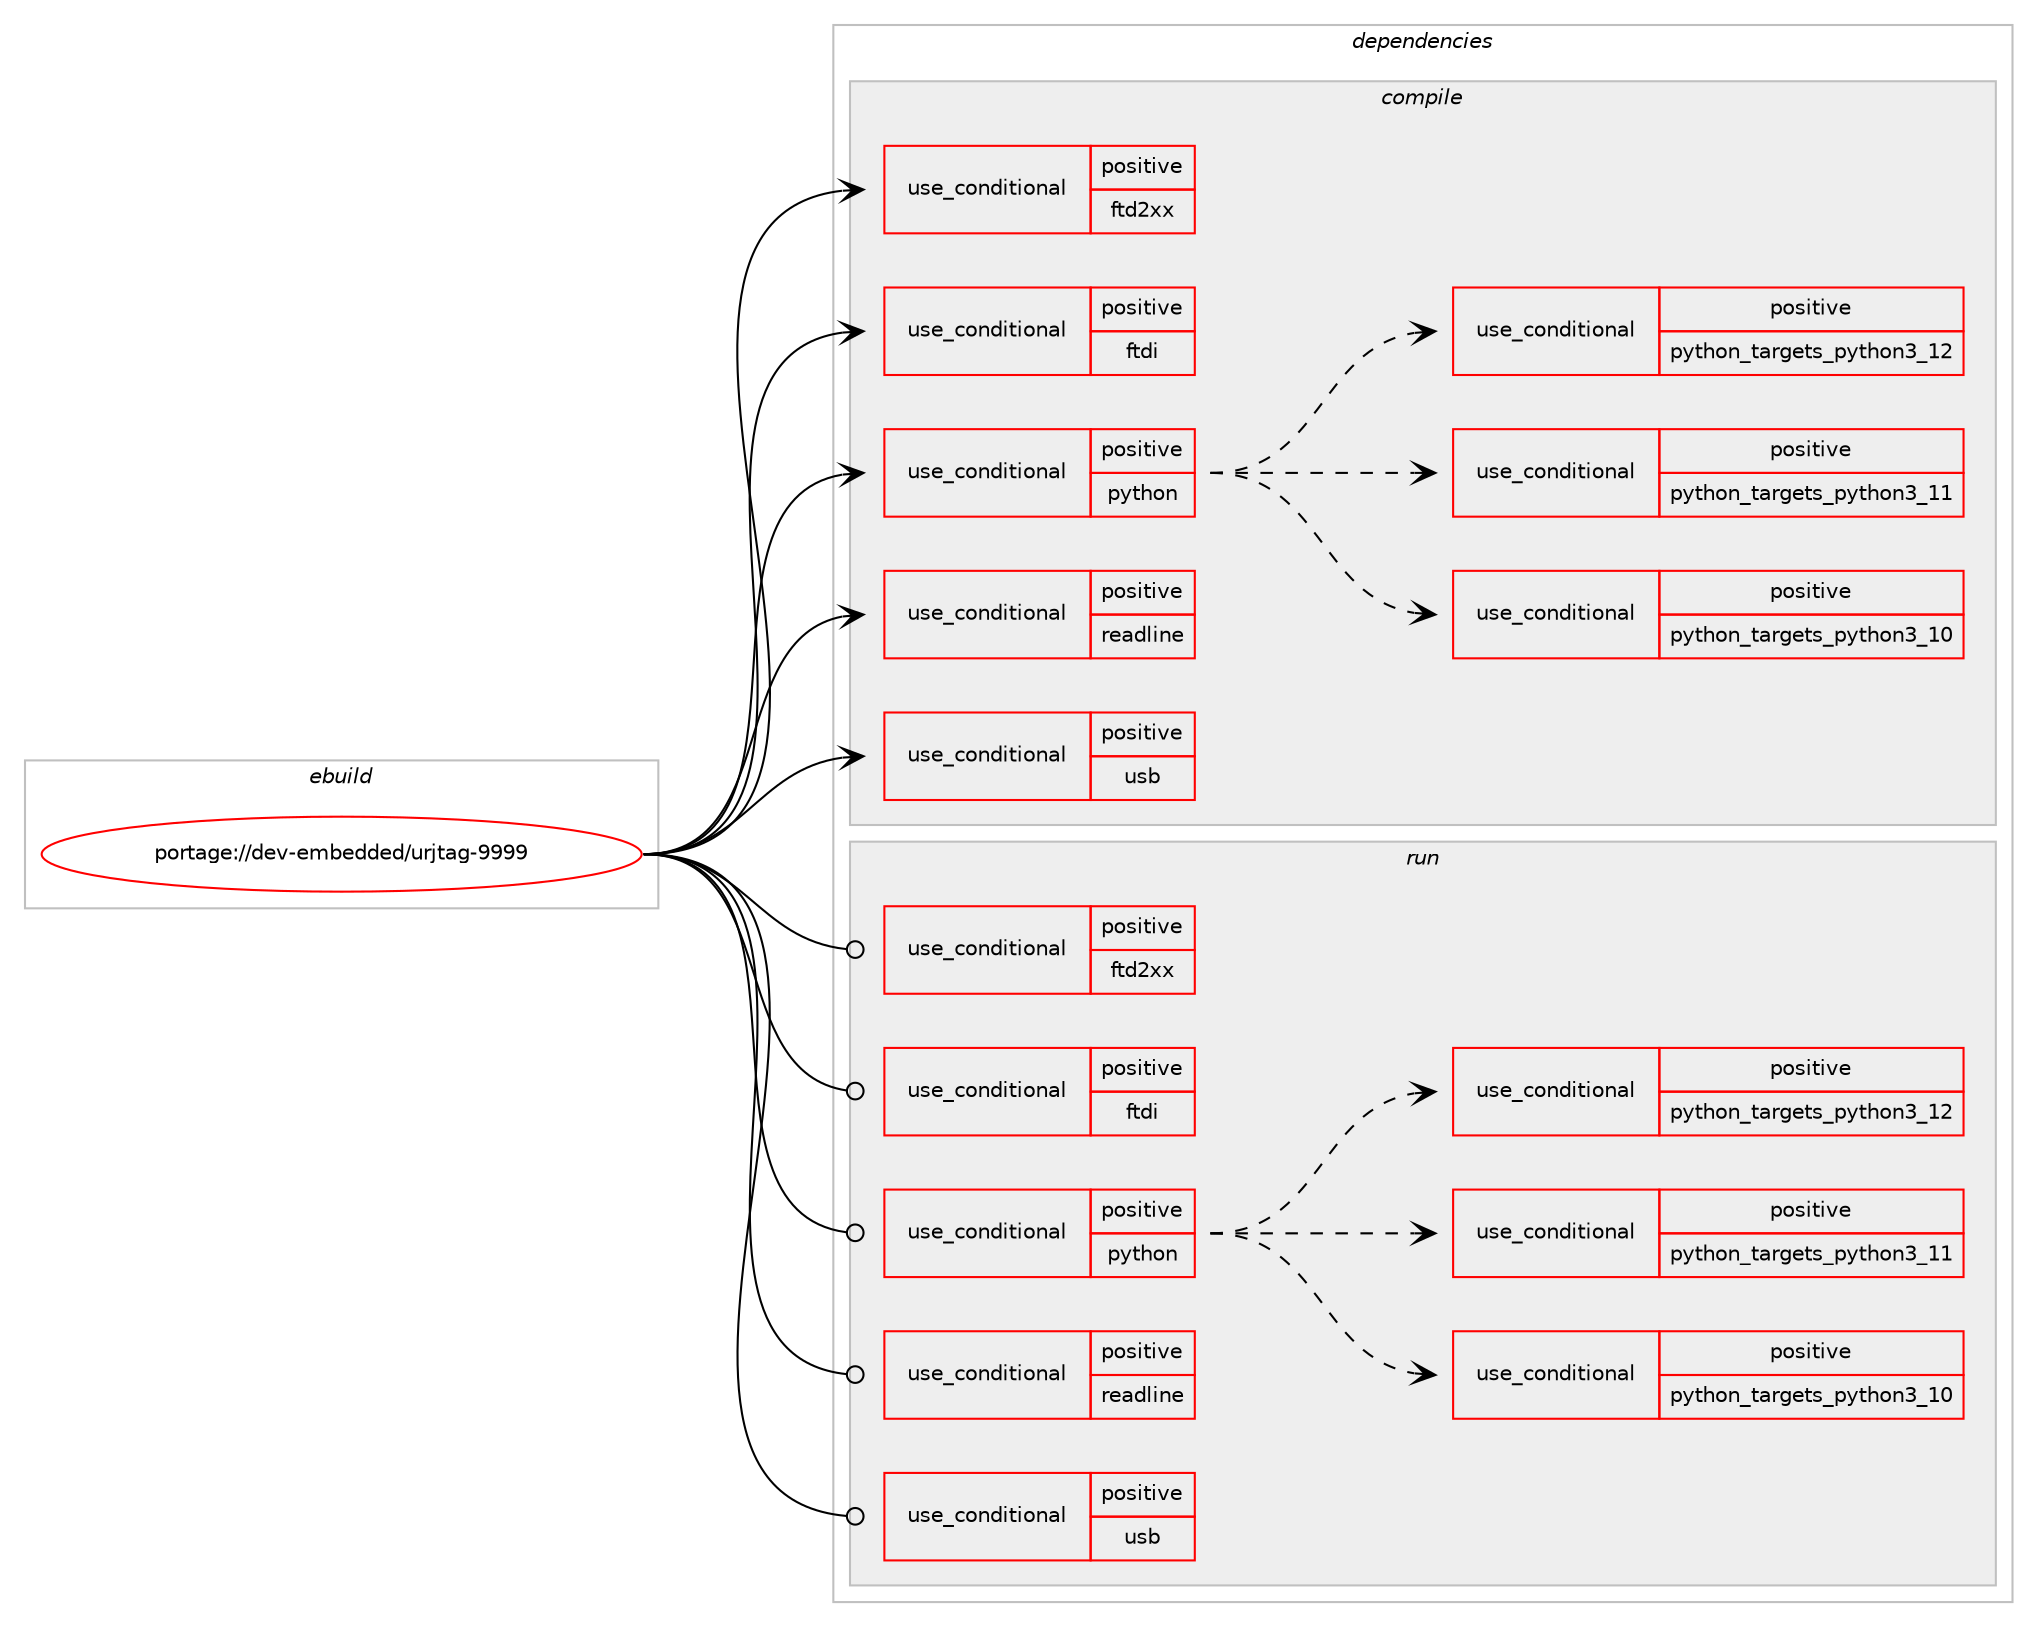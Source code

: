 digraph prolog {

# *************
# Graph options
# *************

newrank=true;
concentrate=true;
compound=true;
graph [rankdir=LR,fontname=Helvetica,fontsize=10,ranksep=1.5];#, ranksep=2.5, nodesep=0.2];
edge  [arrowhead=vee];
node  [fontname=Helvetica,fontsize=10];

# **********
# The ebuild
# **********

subgraph cluster_leftcol {
color=gray;
rank=same;
label=<<i>ebuild</i>>;
id [label="portage://dev-embedded/urjtag-9999", color=red, width=4, href="../dev-embedded/urjtag-9999.svg"];
}

# ****************
# The dependencies
# ****************

subgraph cluster_midcol {
color=gray;
label=<<i>dependencies</i>>;
subgraph cluster_compile {
fillcolor="#eeeeee";
style=filled;
label=<<i>compile</i>>;
subgraph cond18984 {
dependency33385 [label=<<TABLE BORDER="0" CELLBORDER="1" CELLSPACING="0" CELLPADDING="4"><TR><TD ROWSPAN="3" CELLPADDING="10">use_conditional</TD></TR><TR><TD>positive</TD></TR><TR><TD>ftd2xx</TD></TR></TABLE>>, shape=none, color=red];
# *** BEGIN UNKNOWN DEPENDENCY TYPE (TODO) ***
# dependency33385 -> package_dependency(portage://dev-embedded/urjtag-9999,install,no,dev-embedded,libftd2xx,none,[,,],[],[])
# *** END UNKNOWN DEPENDENCY TYPE (TODO) ***

}
id:e -> dependency33385:w [weight=20,style="solid",arrowhead="vee"];
subgraph cond18985 {
dependency33386 [label=<<TABLE BORDER="0" CELLBORDER="1" CELLSPACING="0" CELLPADDING="4"><TR><TD ROWSPAN="3" CELLPADDING="10">use_conditional</TD></TR><TR><TD>positive</TD></TR><TR><TD>ftdi</TD></TR></TABLE>>, shape=none, color=red];
# *** BEGIN UNKNOWN DEPENDENCY TYPE (TODO) ***
# dependency33386 -> package_dependency(portage://dev-embedded/urjtag-9999,install,no,dev-embedded,libftdi,none,[,,],[slot(1)],[])
# *** END UNKNOWN DEPENDENCY TYPE (TODO) ***

}
id:e -> dependency33386:w [weight=20,style="solid",arrowhead="vee"];
subgraph cond18986 {
dependency33387 [label=<<TABLE BORDER="0" CELLBORDER="1" CELLSPACING="0" CELLPADDING="4"><TR><TD ROWSPAN="3" CELLPADDING="10">use_conditional</TD></TR><TR><TD>positive</TD></TR><TR><TD>python</TD></TR></TABLE>>, shape=none, color=red];
subgraph cond18987 {
dependency33388 [label=<<TABLE BORDER="0" CELLBORDER="1" CELLSPACING="0" CELLPADDING="4"><TR><TD ROWSPAN="3" CELLPADDING="10">use_conditional</TD></TR><TR><TD>positive</TD></TR><TR><TD>python_targets_python3_10</TD></TR></TABLE>>, shape=none, color=red];
# *** BEGIN UNKNOWN DEPENDENCY TYPE (TODO) ***
# dependency33388 -> package_dependency(portage://dev-embedded/urjtag-9999,install,no,dev-lang,python,none,[,,],[slot(3.10)],[])
# *** END UNKNOWN DEPENDENCY TYPE (TODO) ***

}
dependency33387:e -> dependency33388:w [weight=20,style="dashed",arrowhead="vee"];
subgraph cond18988 {
dependency33389 [label=<<TABLE BORDER="0" CELLBORDER="1" CELLSPACING="0" CELLPADDING="4"><TR><TD ROWSPAN="3" CELLPADDING="10">use_conditional</TD></TR><TR><TD>positive</TD></TR><TR><TD>python_targets_python3_11</TD></TR></TABLE>>, shape=none, color=red];
# *** BEGIN UNKNOWN DEPENDENCY TYPE (TODO) ***
# dependency33389 -> package_dependency(portage://dev-embedded/urjtag-9999,install,no,dev-lang,python,none,[,,],[slot(3.11)],[])
# *** END UNKNOWN DEPENDENCY TYPE (TODO) ***

}
dependency33387:e -> dependency33389:w [weight=20,style="dashed",arrowhead="vee"];
subgraph cond18989 {
dependency33390 [label=<<TABLE BORDER="0" CELLBORDER="1" CELLSPACING="0" CELLPADDING="4"><TR><TD ROWSPAN="3" CELLPADDING="10">use_conditional</TD></TR><TR><TD>positive</TD></TR><TR><TD>python_targets_python3_12</TD></TR></TABLE>>, shape=none, color=red];
# *** BEGIN UNKNOWN DEPENDENCY TYPE (TODO) ***
# dependency33390 -> package_dependency(portage://dev-embedded/urjtag-9999,install,no,dev-lang,python,none,[,,],[slot(3.12)],[])
# *** END UNKNOWN DEPENDENCY TYPE (TODO) ***

}
dependency33387:e -> dependency33390:w [weight=20,style="dashed",arrowhead="vee"];
}
id:e -> dependency33387:w [weight=20,style="solid",arrowhead="vee"];
subgraph cond18990 {
dependency33391 [label=<<TABLE BORDER="0" CELLBORDER="1" CELLSPACING="0" CELLPADDING="4"><TR><TD ROWSPAN="3" CELLPADDING="10">use_conditional</TD></TR><TR><TD>positive</TD></TR><TR><TD>readline</TD></TR></TABLE>>, shape=none, color=red];
# *** BEGIN UNKNOWN DEPENDENCY TYPE (TODO) ***
# dependency33391 -> package_dependency(portage://dev-embedded/urjtag-9999,install,no,sys-libs,readline,none,[,,],any_same_slot,[])
# *** END UNKNOWN DEPENDENCY TYPE (TODO) ***

}
id:e -> dependency33391:w [weight=20,style="solid",arrowhead="vee"];
subgraph cond18991 {
dependency33392 [label=<<TABLE BORDER="0" CELLBORDER="1" CELLSPACING="0" CELLPADDING="4"><TR><TD ROWSPAN="3" CELLPADDING="10">use_conditional</TD></TR><TR><TD>positive</TD></TR><TR><TD>usb</TD></TR></TABLE>>, shape=none, color=red];
# *** BEGIN UNKNOWN DEPENDENCY TYPE (TODO) ***
# dependency33392 -> package_dependency(portage://dev-embedded/urjtag-9999,install,no,virtual,libusb,none,[,,],[slot(1)],[])
# *** END UNKNOWN DEPENDENCY TYPE (TODO) ***

}
id:e -> dependency33392:w [weight=20,style="solid",arrowhead="vee"];
}
subgraph cluster_compileandrun {
fillcolor="#eeeeee";
style=filled;
label=<<i>compile and run</i>>;
}
subgraph cluster_run {
fillcolor="#eeeeee";
style=filled;
label=<<i>run</i>>;
subgraph cond18992 {
dependency33393 [label=<<TABLE BORDER="0" CELLBORDER="1" CELLSPACING="0" CELLPADDING="4"><TR><TD ROWSPAN="3" CELLPADDING="10">use_conditional</TD></TR><TR><TD>positive</TD></TR><TR><TD>ftd2xx</TD></TR></TABLE>>, shape=none, color=red];
# *** BEGIN UNKNOWN DEPENDENCY TYPE (TODO) ***
# dependency33393 -> package_dependency(portage://dev-embedded/urjtag-9999,run,no,dev-embedded,libftd2xx,none,[,,],[],[])
# *** END UNKNOWN DEPENDENCY TYPE (TODO) ***

}
id:e -> dependency33393:w [weight=20,style="solid",arrowhead="odot"];
subgraph cond18993 {
dependency33394 [label=<<TABLE BORDER="0" CELLBORDER="1" CELLSPACING="0" CELLPADDING="4"><TR><TD ROWSPAN="3" CELLPADDING="10">use_conditional</TD></TR><TR><TD>positive</TD></TR><TR><TD>ftdi</TD></TR></TABLE>>, shape=none, color=red];
# *** BEGIN UNKNOWN DEPENDENCY TYPE (TODO) ***
# dependency33394 -> package_dependency(portage://dev-embedded/urjtag-9999,run,no,dev-embedded,libftdi,none,[,,],[slot(1)],[])
# *** END UNKNOWN DEPENDENCY TYPE (TODO) ***

}
id:e -> dependency33394:w [weight=20,style="solid",arrowhead="odot"];
subgraph cond18994 {
dependency33395 [label=<<TABLE BORDER="0" CELLBORDER="1" CELLSPACING="0" CELLPADDING="4"><TR><TD ROWSPAN="3" CELLPADDING="10">use_conditional</TD></TR><TR><TD>positive</TD></TR><TR><TD>python</TD></TR></TABLE>>, shape=none, color=red];
subgraph cond18995 {
dependency33396 [label=<<TABLE BORDER="0" CELLBORDER="1" CELLSPACING="0" CELLPADDING="4"><TR><TD ROWSPAN="3" CELLPADDING="10">use_conditional</TD></TR><TR><TD>positive</TD></TR><TR><TD>python_targets_python3_10</TD></TR></TABLE>>, shape=none, color=red];
# *** BEGIN UNKNOWN DEPENDENCY TYPE (TODO) ***
# dependency33396 -> package_dependency(portage://dev-embedded/urjtag-9999,run,no,dev-lang,python,none,[,,],[slot(3.10)],[])
# *** END UNKNOWN DEPENDENCY TYPE (TODO) ***

}
dependency33395:e -> dependency33396:w [weight=20,style="dashed",arrowhead="vee"];
subgraph cond18996 {
dependency33397 [label=<<TABLE BORDER="0" CELLBORDER="1" CELLSPACING="0" CELLPADDING="4"><TR><TD ROWSPAN="3" CELLPADDING="10">use_conditional</TD></TR><TR><TD>positive</TD></TR><TR><TD>python_targets_python3_11</TD></TR></TABLE>>, shape=none, color=red];
# *** BEGIN UNKNOWN DEPENDENCY TYPE (TODO) ***
# dependency33397 -> package_dependency(portage://dev-embedded/urjtag-9999,run,no,dev-lang,python,none,[,,],[slot(3.11)],[])
# *** END UNKNOWN DEPENDENCY TYPE (TODO) ***

}
dependency33395:e -> dependency33397:w [weight=20,style="dashed",arrowhead="vee"];
subgraph cond18997 {
dependency33398 [label=<<TABLE BORDER="0" CELLBORDER="1" CELLSPACING="0" CELLPADDING="4"><TR><TD ROWSPAN="3" CELLPADDING="10">use_conditional</TD></TR><TR><TD>positive</TD></TR><TR><TD>python_targets_python3_12</TD></TR></TABLE>>, shape=none, color=red];
# *** BEGIN UNKNOWN DEPENDENCY TYPE (TODO) ***
# dependency33398 -> package_dependency(portage://dev-embedded/urjtag-9999,run,no,dev-lang,python,none,[,,],[slot(3.12)],[])
# *** END UNKNOWN DEPENDENCY TYPE (TODO) ***

}
dependency33395:e -> dependency33398:w [weight=20,style="dashed",arrowhead="vee"];
}
id:e -> dependency33395:w [weight=20,style="solid",arrowhead="odot"];
subgraph cond18998 {
dependency33399 [label=<<TABLE BORDER="0" CELLBORDER="1" CELLSPACING="0" CELLPADDING="4"><TR><TD ROWSPAN="3" CELLPADDING="10">use_conditional</TD></TR><TR><TD>positive</TD></TR><TR><TD>readline</TD></TR></TABLE>>, shape=none, color=red];
# *** BEGIN UNKNOWN DEPENDENCY TYPE (TODO) ***
# dependency33399 -> package_dependency(portage://dev-embedded/urjtag-9999,run,no,sys-libs,readline,none,[,,],any_same_slot,[])
# *** END UNKNOWN DEPENDENCY TYPE (TODO) ***

}
id:e -> dependency33399:w [weight=20,style="solid",arrowhead="odot"];
subgraph cond18999 {
dependency33400 [label=<<TABLE BORDER="0" CELLBORDER="1" CELLSPACING="0" CELLPADDING="4"><TR><TD ROWSPAN="3" CELLPADDING="10">use_conditional</TD></TR><TR><TD>positive</TD></TR><TR><TD>usb</TD></TR></TABLE>>, shape=none, color=red];
# *** BEGIN UNKNOWN DEPENDENCY TYPE (TODO) ***
# dependency33400 -> package_dependency(portage://dev-embedded/urjtag-9999,run,no,virtual,libusb,none,[,,],[slot(1)],[])
# *** END UNKNOWN DEPENDENCY TYPE (TODO) ***

}
id:e -> dependency33400:w [weight=20,style="solid",arrowhead="odot"];
}
}

# **************
# The candidates
# **************

subgraph cluster_choices {
rank=same;
color=gray;
label=<<i>candidates</i>>;

}

}
